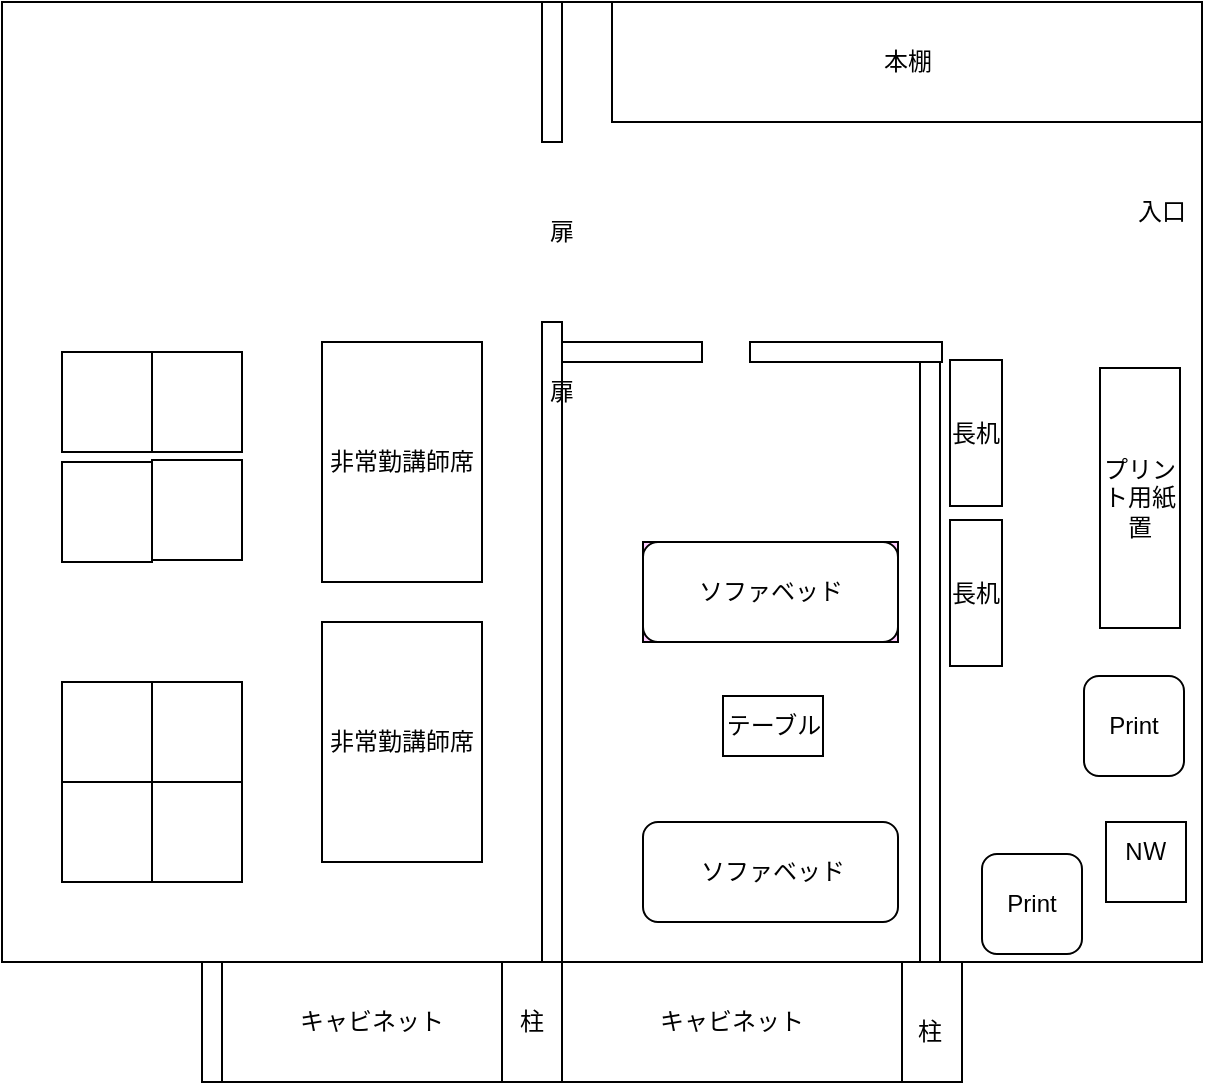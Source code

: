 <mxfile>
    <diagram id="THpDb7hxVIW8Fc2EQs70" name="ページ1">
        <mxGraphModel dx="1261" dy="621" grid="1" gridSize="10" guides="1" tooltips="1" connect="1" arrows="1" fold="1" page="1" pageScale="1" pageWidth="850" pageHeight="1100" math="0" shadow="0">
            <root>
                <mxCell id="0"/>
                <mxCell id="1" parent="0"/>
                <mxCell id="2" value="" style="rounded=0;whiteSpace=wrap;html=1;movable=0;resizable=0;rotatable=0;deletable=0;editable=0;connectable=0;" parent="1" vertex="1">
                    <mxGeometry x="110" y="80" width="600" height="480" as="geometry"/>
                </mxCell>
                <mxCell id="3" value="" style="rounded=0;whiteSpace=wrap;html=1;" parent="1" vertex="1">
                    <mxGeometry x="380" y="240" width="10" height="320" as="geometry"/>
                </mxCell>
                <mxCell id="4" value="" style="rounded=0;whiteSpace=wrap;html=1;" parent="1" vertex="1">
                    <mxGeometry x="380" y="80" width="10" height="70" as="geometry"/>
                </mxCell>
                <mxCell id="5" value="" style="rounded=0;whiteSpace=wrap;html=1;" parent="1" vertex="1">
                    <mxGeometry x="390" y="250" width="70" height="10" as="geometry"/>
                </mxCell>
                <mxCell id="6" value="" style="rounded=0;whiteSpace=wrap;html=1;" parent="1" vertex="1">
                    <mxGeometry x="210" y="560" width="160" height="60" as="geometry"/>
                </mxCell>
                <mxCell id="7" value="" style="rounded=0;whiteSpace=wrap;html=1;" parent="1" vertex="1">
                    <mxGeometry x="220" y="560" width="140" height="60" as="geometry"/>
                </mxCell>
                <mxCell id="8" value="" style="rounded=0;whiteSpace=wrap;html=1;" parent="1" vertex="1">
                    <mxGeometry x="390" y="560" width="170" height="60" as="geometry"/>
                </mxCell>
                <mxCell id="9" value="" style="rounded=0;whiteSpace=wrap;html=1;" parent="1" vertex="1">
                    <mxGeometry x="360" y="560" width="30" height="60" as="geometry"/>
                </mxCell>
                <mxCell id="11" value="キャビネット" style="text;html=1;strokeColor=none;fillColor=none;align=center;verticalAlign=middle;whiteSpace=wrap;rounded=0;" parent="1" vertex="1">
                    <mxGeometry x="250" y="567.5" width="90" height="45" as="geometry"/>
                </mxCell>
                <mxCell id="12" value="柱" style="text;html=1;strokeColor=none;fillColor=none;align=center;verticalAlign=middle;whiteSpace=wrap;rounded=0;" parent="1" vertex="1">
                    <mxGeometry x="365" y="575" width="20" height="30" as="geometry"/>
                </mxCell>
                <mxCell id="13" value="キャビネット" style="text;html=1;strokeColor=none;fillColor=none;align=center;verticalAlign=middle;whiteSpace=wrap;rounded=0;" parent="1" vertex="1">
                    <mxGeometry x="430" y="567.5" width="90" height="45" as="geometry"/>
                </mxCell>
                <mxCell id="31" value="" style="group" parent="1" vertex="1" connectable="0">
                    <mxGeometry x="140" y="370" width="90" height="150" as="geometry"/>
                </mxCell>
                <mxCell id="22" value="" style="rounded=0;whiteSpace=wrap;html=1;" parent="31" vertex="1">
                    <mxGeometry y="100" width="45" height="50" as="geometry"/>
                </mxCell>
                <mxCell id="23" value="" style="rounded=0;whiteSpace=wrap;html=1;" parent="31" vertex="1">
                    <mxGeometry x="45" y="100" width="45" height="50" as="geometry"/>
                </mxCell>
                <mxCell id="24" value="" style="rounded=0;whiteSpace=wrap;html=1;" parent="31" vertex="1">
                    <mxGeometry y="50" width="45" height="50" as="geometry"/>
                </mxCell>
                <mxCell id="25" value="" style="rounded=0;whiteSpace=wrap;html=1;" parent="31" vertex="1">
                    <mxGeometry x="45" y="50" width="45" height="50" as="geometry"/>
                </mxCell>
                <mxCell id="26" value="" style="rounded=0;whiteSpace=wrap;html=1;" parent="31" vertex="1">
                    <mxGeometry y="-60" width="45" height="50" as="geometry"/>
                </mxCell>
                <mxCell id="27" value="" style="rounded=0;whiteSpace=wrap;html=1;" parent="31" vertex="1">
                    <mxGeometry x="45" y="-61" width="45" height="50" as="geometry"/>
                </mxCell>
                <mxCell id="36" value="" style="rounded=0;whiteSpace=wrap;html=1;" parent="1" vertex="1">
                    <mxGeometry x="140" y="255" width="45" height="50" as="geometry"/>
                </mxCell>
                <mxCell id="37" value="" style="rounded=0;whiteSpace=wrap;html=1;" parent="1" vertex="1">
                    <mxGeometry x="185" y="255" width="45" height="50" as="geometry"/>
                </mxCell>
                <mxCell id="38" value="非常勤講師席" style="rounded=0;whiteSpace=wrap;html=1;" parent="1" vertex="1">
                    <mxGeometry x="270" y="390" width="80" height="120" as="geometry"/>
                </mxCell>
                <mxCell id="40" value="扉" style="text;html=1;strokeColor=none;fillColor=none;align=center;verticalAlign=middle;whiteSpace=wrap;rounded=0;" parent="1" vertex="1">
                    <mxGeometry x="360" y="180" width="60" height="30" as="geometry"/>
                </mxCell>
                <mxCell id="41" value="入口" style="text;html=1;strokeColor=none;fillColor=none;align=center;verticalAlign=middle;whiteSpace=wrap;rounded=0;" parent="1" vertex="1">
                    <mxGeometry x="660" y="170" width="60" height="30" as="geometry"/>
                </mxCell>
                <mxCell id="43" value="" style="rounded=0;whiteSpace=wrap;html=1;" parent="1" vertex="1">
                    <mxGeometry x="415" y="80" width="295" height="60" as="geometry"/>
                </mxCell>
                <mxCell id="47" value="本棚" style="text;html=1;strokeColor=none;fillColor=none;align=center;verticalAlign=middle;whiteSpace=wrap;rounded=0;" parent="1" vertex="1">
                    <mxGeometry x="532.5" y="95" width="60" height="30" as="geometry"/>
                </mxCell>
                <mxCell id="49" value="扉" style="text;html=1;strokeColor=none;fillColor=none;align=center;verticalAlign=middle;whiteSpace=wrap;rounded=0;" parent="1" vertex="1">
                    <mxGeometry x="360" y="260" width="60" height="30" as="geometry"/>
                </mxCell>
                <mxCell id="54" value="テーブル" style="rounded=0;whiteSpace=wrap;html=1;" parent="1" vertex="1">
                    <mxGeometry x="470.5" y="427" width="50" height="30" as="geometry"/>
                </mxCell>
                <mxCell id="56" value="プリント用紙置" style="rounded=0;whiteSpace=wrap;html=1;strokeColor=default;fillColor=default;" parent="1" vertex="1">
                    <mxGeometry x="659" y="263" width="40" height="130" as="geometry"/>
                </mxCell>
                <mxCell id="57" value="" style="rounded=0;whiteSpace=wrap;html=1;" parent="1" vertex="1">
                    <mxGeometry x="662" y="490" width="40" height="40" as="geometry"/>
                </mxCell>
                <mxCell id="58" value="NＷ" style="text;html=1;strokeColor=none;fillColor=none;align=center;verticalAlign=middle;whiteSpace=wrap;rounded=0;" parent="1" vertex="1">
                    <mxGeometry x="652" y="490" width="60" height="30" as="geometry"/>
                </mxCell>
                <mxCell id="61" value="" style="rounded=0;whiteSpace=wrap;html=1;" parent="1" vertex="1">
                    <mxGeometry x="569" y="250" width="10" height="310" as="geometry"/>
                </mxCell>
                <mxCell id="69" value="" style="rounded=0;whiteSpace=wrap;html=1;" parent="1" vertex="1">
                    <mxGeometry x="484" y="250" width="96" height="10" as="geometry"/>
                </mxCell>
                <mxCell id="72" value="" style="rounded=0;whiteSpace=wrap;html=1;" parent="1" vertex="1">
                    <mxGeometry x="560" y="560" width="30" height="60" as="geometry"/>
                </mxCell>
                <mxCell id="73" value="柱" style="text;html=1;strokeColor=none;fillColor=none;align=center;verticalAlign=middle;whiteSpace=wrap;rounded=0;" parent="1" vertex="1">
                    <mxGeometry x="564" y="579.5" width="20" height="30" as="geometry"/>
                </mxCell>
                <mxCell id="76" value="" style="group" parent="1" vertex="1" connectable="0">
                    <mxGeometry x="595" y="506" width="60" height="50" as="geometry"/>
                </mxCell>
                <mxCell id="52" value="" style="rounded=1;whiteSpace=wrap;html=1;" parent="76" vertex="1">
                    <mxGeometry x="5" width="50" height="50" as="geometry"/>
                </mxCell>
                <mxCell id="59" value="Print" style="text;html=1;strokeColor=none;fillColor=none;align=center;verticalAlign=middle;whiteSpace=wrap;rounded=0;" parent="76" vertex="1">
                    <mxGeometry y="10" width="60" height="30" as="geometry"/>
                </mxCell>
                <mxCell id="79" value="" style="group" parent="1" vertex="1" connectable="0">
                    <mxGeometry x="646" y="417" width="60" height="50" as="geometry"/>
                </mxCell>
                <mxCell id="83" style="edgeStyle=none;html=1;exitX=1;exitY=0.25;exitDx=0;exitDy=0;entryX=0.25;entryY=0;entryDx=0;entryDy=0;" parent="79" source="80" target="81" edge="1">
                    <mxGeometry relative="1" as="geometry"/>
                </mxCell>
                <mxCell id="80" value="" style="rounded=1;whiteSpace=wrap;html=1;" parent="79" vertex="1">
                    <mxGeometry x="5" width="50" height="50" as="geometry"/>
                </mxCell>
                <mxCell id="81" value="Print" style="text;html=1;strokeColor=none;fillColor=none;align=center;verticalAlign=middle;whiteSpace=wrap;rounded=0;" parent="79" vertex="1">
                    <mxGeometry y="10" width="60" height="30" as="geometry"/>
                </mxCell>
                <mxCell id="86" value="" style="group" parent="1" vertex="1" connectable="0">
                    <mxGeometry x="430.5" y="490" width="127.5" height="50" as="geometry"/>
                </mxCell>
                <mxCell id="63" value="" style="rounded=1;whiteSpace=wrap;html=1;" parent="86" vertex="1">
                    <mxGeometry width="127.5" height="50" as="geometry"/>
                </mxCell>
                <mxCell id="64" value="ソファベッド" style="text;html=1;strokeColor=none;fillColor=none;align=center;verticalAlign=middle;whiteSpace=wrap;rounded=0;" parent="86" vertex="1">
                    <mxGeometry x="27.5" y="20" width="75" height="10" as="geometry"/>
                </mxCell>
                <mxCell id="87" value="" style="group;fillColor=#FFCCFF;strokeColor=default;rounded=0;gradientColor=none;fillStyle=auto;" parent="1" vertex="1" connectable="0">
                    <mxGeometry x="430.5" y="350" width="127.5" height="50" as="geometry"/>
                </mxCell>
                <mxCell id="74" value="" style="rounded=1;whiteSpace=wrap;html=1;" parent="87" vertex="1">
                    <mxGeometry width="127.5" height="50" as="geometry"/>
                </mxCell>
                <mxCell id="75" value="ソファベッド" style="text;html=1;strokeColor=none;fillColor=none;align=center;verticalAlign=middle;whiteSpace=wrap;rounded=0;" parent="87" vertex="1">
                    <mxGeometry x="26.25" y="20" width="75" height="10" as="geometry"/>
                </mxCell>
                <mxCell id="88" value="長机" style="rounded=0;whiteSpace=wrap;html=1;" parent="1" vertex="1">
                    <mxGeometry x="584" y="339" width="26" height="73" as="geometry"/>
                </mxCell>
                <mxCell id="91" value="長机" style="rounded=0;whiteSpace=wrap;html=1;" parent="1" vertex="1">
                    <mxGeometry x="584" y="259" width="26" height="73" as="geometry"/>
                </mxCell>
                <mxCell id="92" value="非常勤講師席" style="rounded=0;whiteSpace=wrap;html=1;" vertex="1" parent="1">
                    <mxGeometry x="270" y="250" width="80" height="120" as="geometry"/>
                </mxCell>
            </root>
        </mxGraphModel>
    </diagram>
</mxfile>